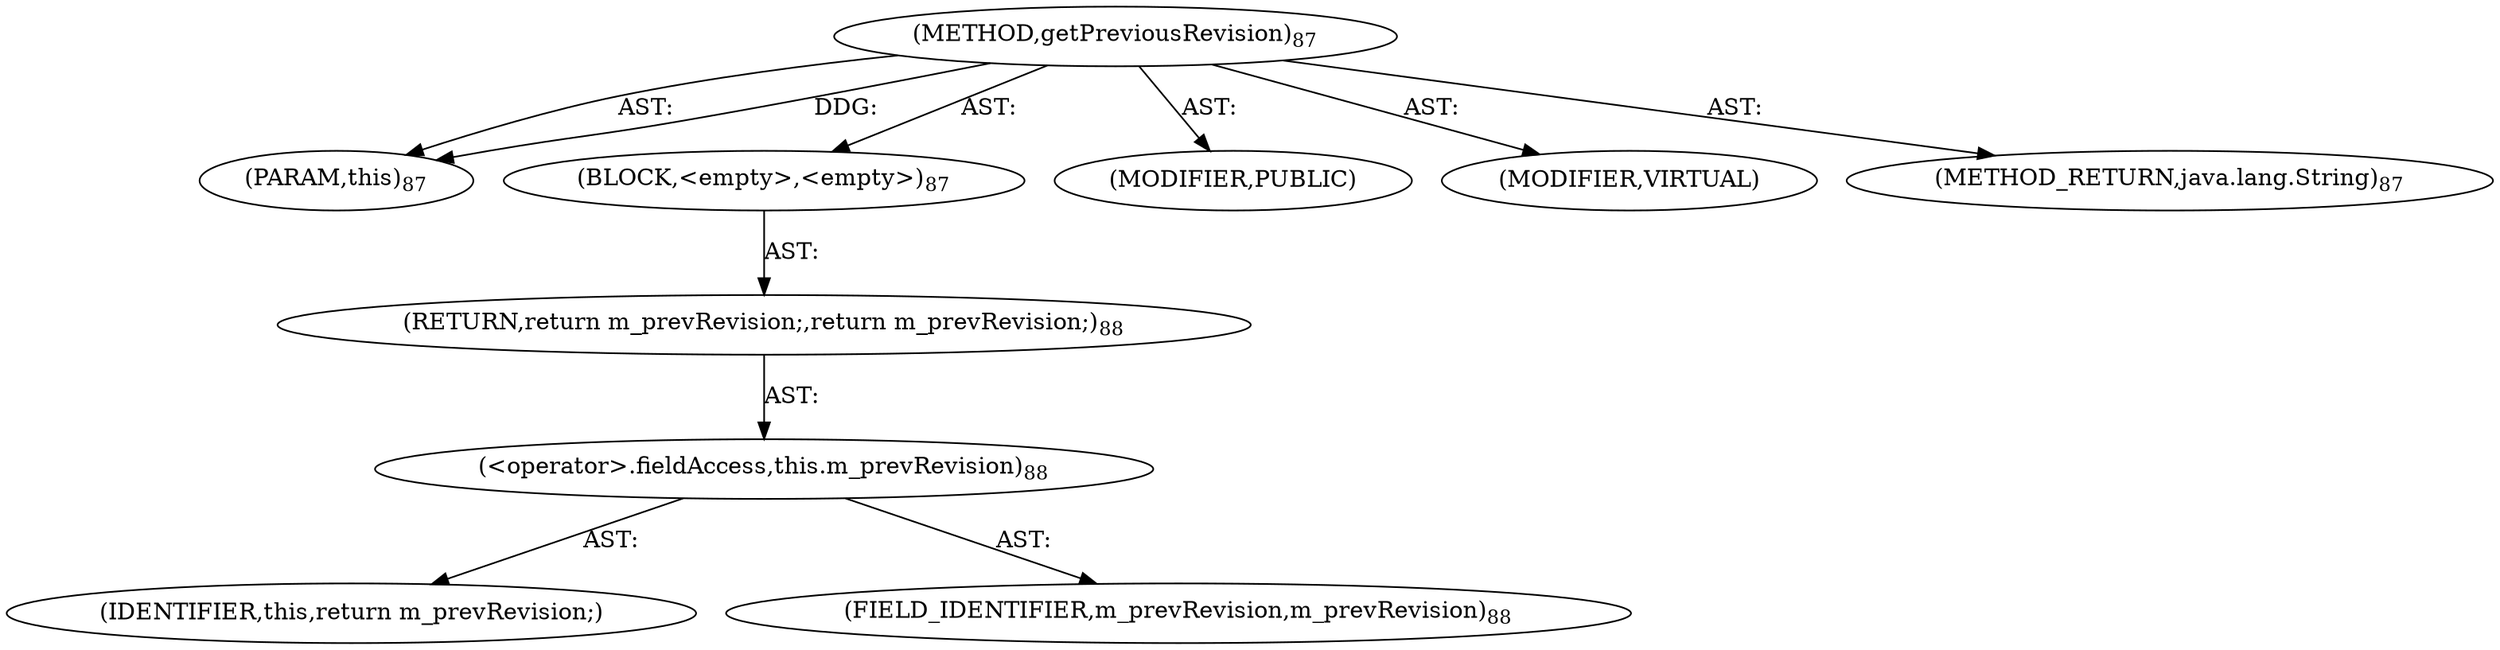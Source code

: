 digraph "getPreviousRevision" {  
"111669149701" [label = <(METHOD,getPreviousRevision)<SUB>87</SUB>> ]
"115964117003" [label = <(PARAM,this)<SUB>87</SUB>> ]
"25769803781" [label = <(BLOCK,&lt;empty&gt;,&lt;empty&gt;)<SUB>87</SUB>> ]
"146028888066" [label = <(RETURN,return m_prevRevision;,return m_prevRevision;)<SUB>88</SUB>> ]
"30064771082" [label = <(&lt;operator&gt;.fieldAccess,this.m_prevRevision)<SUB>88</SUB>> ]
"68719476749" [label = <(IDENTIFIER,this,return m_prevRevision;)> ]
"55834574853" [label = <(FIELD_IDENTIFIER,m_prevRevision,m_prevRevision)<SUB>88</SUB>> ]
"133143986186" [label = <(MODIFIER,PUBLIC)> ]
"133143986187" [label = <(MODIFIER,VIRTUAL)> ]
"128849018885" [label = <(METHOD_RETURN,java.lang.String)<SUB>87</SUB>> ]
  "111669149701" -> "115964117003"  [ label = "AST: "] 
  "111669149701" -> "25769803781"  [ label = "AST: "] 
  "111669149701" -> "133143986186"  [ label = "AST: "] 
  "111669149701" -> "133143986187"  [ label = "AST: "] 
  "111669149701" -> "128849018885"  [ label = "AST: "] 
  "25769803781" -> "146028888066"  [ label = "AST: "] 
  "146028888066" -> "30064771082"  [ label = "AST: "] 
  "30064771082" -> "68719476749"  [ label = "AST: "] 
  "30064771082" -> "55834574853"  [ label = "AST: "] 
  "111669149701" -> "115964117003"  [ label = "DDG: "] 
}

